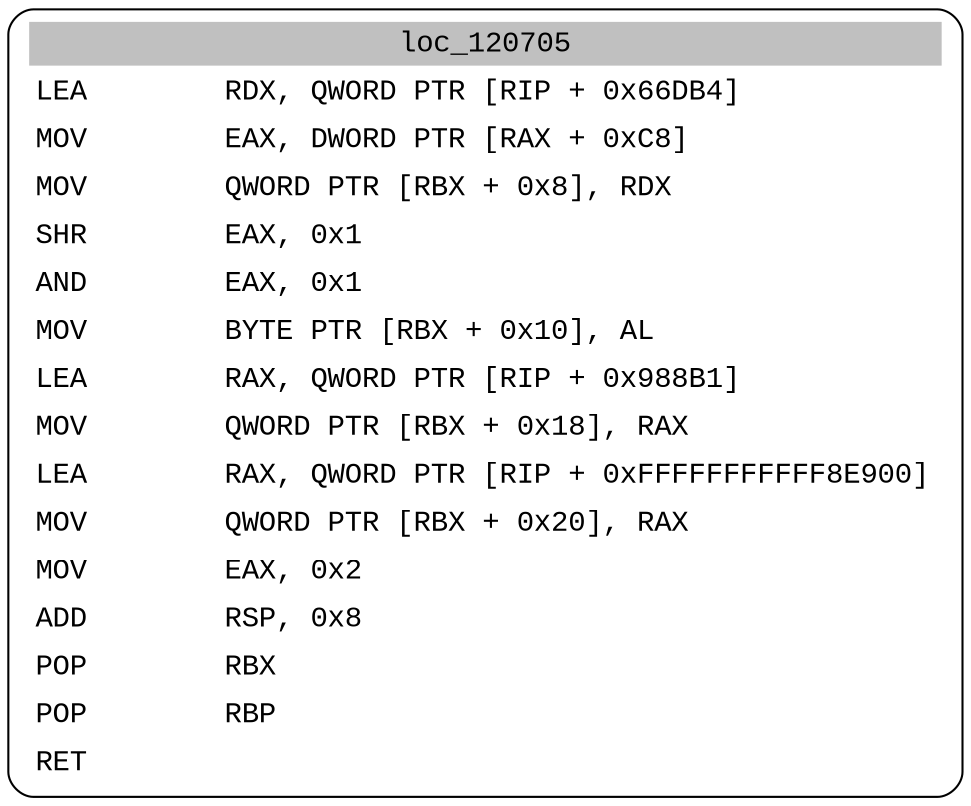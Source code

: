 digraph asm_graph {
1941 [
shape="Mrecord" fontname="Courier New"label =<<table border="0" cellborder="0" cellpadding="3"><tr><td align="center" colspan="2" bgcolor="grey">loc_120705</td></tr><tr><td align="left">LEA        RDX, QWORD PTR [RIP + 0x66DB4]</td></tr><tr><td align="left">MOV        EAX, DWORD PTR [RAX + 0xC8]</td></tr><tr><td align="left">MOV        QWORD PTR [RBX + 0x8], RDX</td></tr><tr><td align="left">SHR        EAX, 0x1</td></tr><tr><td align="left">AND        EAX, 0x1</td></tr><tr><td align="left">MOV        BYTE PTR [RBX + 0x10], AL</td></tr><tr><td align="left">LEA        RAX, QWORD PTR [RIP + 0x988B1]</td></tr><tr><td align="left">MOV        QWORD PTR [RBX + 0x18], RAX</td></tr><tr><td align="left">LEA        RAX, QWORD PTR [RIP + 0xFFFFFFFFFFF8E900]</td></tr><tr><td align="left">MOV        QWORD PTR [RBX + 0x20], RAX</td></tr><tr><td align="left">MOV        EAX, 0x2</td></tr><tr><td align="left">ADD        RSP, 0x8</td></tr><tr><td align="left">POP        RBX</td></tr><tr><td align="left">POP        RBP</td></tr><tr><td align="left">RET        </td></tr></table>> ];
}